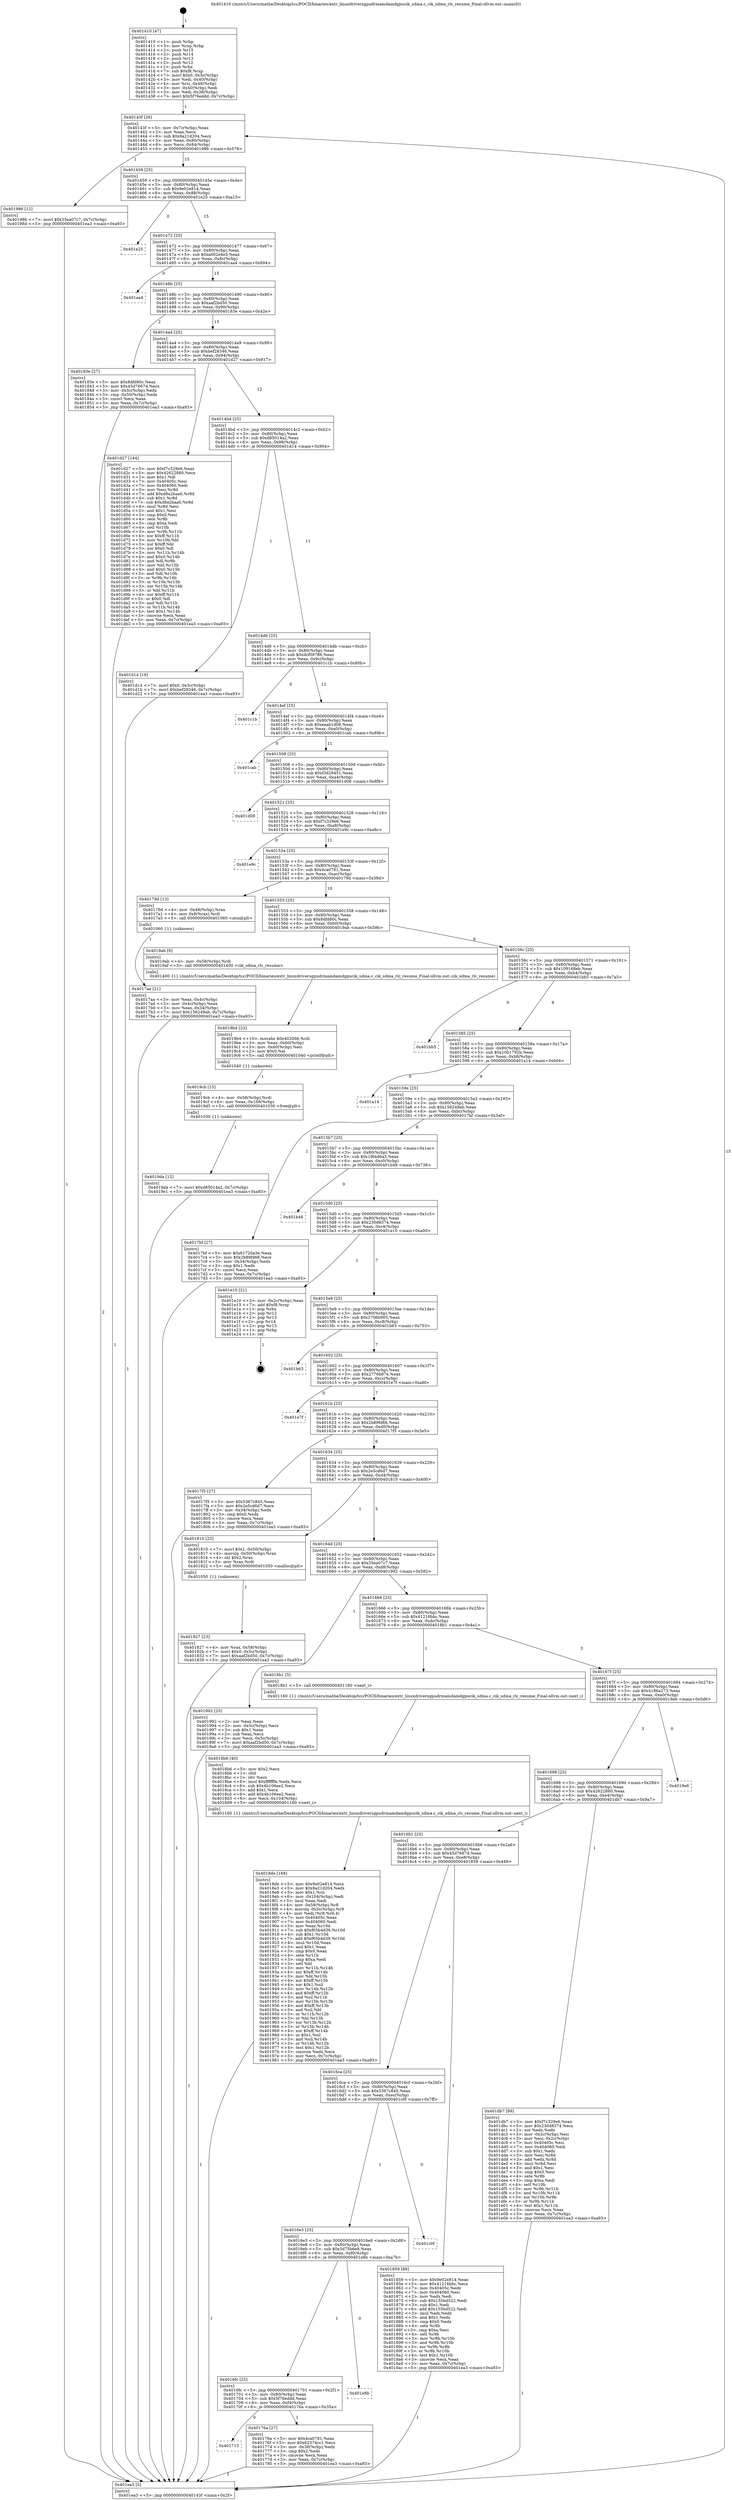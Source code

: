 digraph "0x401410" {
  label = "0x401410 (/mnt/c/Users/mathe/Desktop/tcc/POCII/binaries/extr_linuxdriversgpudrmamdamdgpucik_sdma.c_cik_sdma_rlc_resume_Final-ollvm.out::main(0))"
  labelloc = "t"
  node[shape=record]

  Entry [label="",width=0.3,height=0.3,shape=circle,fillcolor=black,style=filled]
  "0x40143f" [label="{
     0x40143f [26]\l
     | [instrs]\l
     &nbsp;&nbsp;0x40143f \<+3\>: mov -0x7c(%rbp),%eax\l
     &nbsp;&nbsp;0x401442 \<+2\>: mov %eax,%ecx\l
     &nbsp;&nbsp;0x401444 \<+6\>: sub $0x8a21d204,%ecx\l
     &nbsp;&nbsp;0x40144a \<+3\>: mov %eax,-0x80(%rbp)\l
     &nbsp;&nbsp;0x40144d \<+6\>: mov %ecx,-0x84(%rbp)\l
     &nbsp;&nbsp;0x401453 \<+6\>: je 0000000000401986 \<main+0x576\>\l
  }"]
  "0x401986" [label="{
     0x401986 [12]\l
     | [instrs]\l
     &nbsp;&nbsp;0x401986 \<+7\>: movl $0x35ea07c7,-0x7c(%rbp)\l
     &nbsp;&nbsp;0x40198d \<+5\>: jmp 0000000000401ea3 \<main+0xa93\>\l
  }"]
  "0x401459" [label="{
     0x401459 [25]\l
     | [instrs]\l
     &nbsp;&nbsp;0x401459 \<+5\>: jmp 000000000040145e \<main+0x4e\>\l
     &nbsp;&nbsp;0x40145e \<+3\>: mov -0x80(%rbp),%eax\l
     &nbsp;&nbsp;0x401461 \<+5\>: sub $0x9e02e814,%eax\l
     &nbsp;&nbsp;0x401466 \<+6\>: mov %eax,-0x88(%rbp)\l
     &nbsp;&nbsp;0x40146c \<+6\>: je 0000000000401e25 \<main+0xa15\>\l
  }"]
  Exit [label="",width=0.3,height=0.3,shape=circle,fillcolor=black,style=filled,peripheries=2]
  "0x401e25" [label="{
     0x401e25\l
  }", style=dashed]
  "0x401472" [label="{
     0x401472 [25]\l
     | [instrs]\l
     &nbsp;&nbsp;0x401472 \<+5\>: jmp 0000000000401477 \<main+0x67\>\l
     &nbsp;&nbsp;0x401477 \<+3\>: mov -0x80(%rbp),%eax\l
     &nbsp;&nbsp;0x40147a \<+5\>: sub $0xa002e4e5,%eax\l
     &nbsp;&nbsp;0x40147f \<+6\>: mov %eax,-0x8c(%rbp)\l
     &nbsp;&nbsp;0x401485 \<+6\>: je 0000000000401aa4 \<main+0x694\>\l
  }"]
  "0x4019da" [label="{
     0x4019da [12]\l
     | [instrs]\l
     &nbsp;&nbsp;0x4019da \<+7\>: movl $0xd85014a2,-0x7c(%rbp)\l
     &nbsp;&nbsp;0x4019e1 \<+5\>: jmp 0000000000401ea3 \<main+0xa93\>\l
  }"]
  "0x401aa4" [label="{
     0x401aa4\l
  }", style=dashed]
  "0x40148b" [label="{
     0x40148b [25]\l
     | [instrs]\l
     &nbsp;&nbsp;0x40148b \<+5\>: jmp 0000000000401490 \<main+0x80\>\l
     &nbsp;&nbsp;0x401490 \<+3\>: mov -0x80(%rbp),%eax\l
     &nbsp;&nbsp;0x401493 \<+5\>: sub $0xaaf2bd50,%eax\l
     &nbsp;&nbsp;0x401498 \<+6\>: mov %eax,-0x90(%rbp)\l
     &nbsp;&nbsp;0x40149e \<+6\>: je 000000000040183e \<main+0x42e\>\l
  }"]
  "0x4019cb" [label="{
     0x4019cb [15]\l
     | [instrs]\l
     &nbsp;&nbsp;0x4019cb \<+4\>: mov -0x58(%rbp),%rdi\l
     &nbsp;&nbsp;0x4019cf \<+6\>: mov %eax,-0x108(%rbp)\l
     &nbsp;&nbsp;0x4019d5 \<+5\>: call 0000000000401030 \<free@plt\>\l
     | [calls]\l
     &nbsp;&nbsp;0x401030 \{1\} (unknown)\l
  }"]
  "0x40183e" [label="{
     0x40183e [27]\l
     | [instrs]\l
     &nbsp;&nbsp;0x40183e \<+5\>: mov $0x8dfd80c,%eax\l
     &nbsp;&nbsp;0x401843 \<+5\>: mov $0x45d7667d,%ecx\l
     &nbsp;&nbsp;0x401848 \<+3\>: mov -0x5c(%rbp),%edx\l
     &nbsp;&nbsp;0x40184b \<+3\>: cmp -0x50(%rbp),%edx\l
     &nbsp;&nbsp;0x40184e \<+3\>: cmovl %ecx,%eax\l
     &nbsp;&nbsp;0x401851 \<+3\>: mov %eax,-0x7c(%rbp)\l
     &nbsp;&nbsp;0x401854 \<+5\>: jmp 0000000000401ea3 \<main+0xa93\>\l
  }"]
  "0x4014a4" [label="{
     0x4014a4 [25]\l
     | [instrs]\l
     &nbsp;&nbsp;0x4014a4 \<+5\>: jmp 00000000004014a9 \<main+0x99\>\l
     &nbsp;&nbsp;0x4014a9 \<+3\>: mov -0x80(%rbp),%eax\l
     &nbsp;&nbsp;0x4014ac \<+5\>: sub $0xbef28346,%eax\l
     &nbsp;&nbsp;0x4014b1 \<+6\>: mov %eax,-0x94(%rbp)\l
     &nbsp;&nbsp;0x4014b7 \<+6\>: je 0000000000401d27 \<main+0x917\>\l
  }"]
  "0x4019b4" [label="{
     0x4019b4 [23]\l
     | [instrs]\l
     &nbsp;&nbsp;0x4019b4 \<+10\>: movabs $0x4020d6,%rdi\l
     &nbsp;&nbsp;0x4019be \<+3\>: mov %eax,-0x60(%rbp)\l
     &nbsp;&nbsp;0x4019c1 \<+3\>: mov -0x60(%rbp),%esi\l
     &nbsp;&nbsp;0x4019c4 \<+2\>: mov $0x0,%al\l
     &nbsp;&nbsp;0x4019c6 \<+5\>: call 0000000000401040 \<printf@plt\>\l
     | [calls]\l
     &nbsp;&nbsp;0x401040 \{1\} (unknown)\l
  }"]
  "0x401d27" [label="{
     0x401d27 [144]\l
     | [instrs]\l
     &nbsp;&nbsp;0x401d27 \<+5\>: mov $0xf7c329e6,%eax\l
     &nbsp;&nbsp;0x401d2c \<+5\>: mov $0x42622880,%ecx\l
     &nbsp;&nbsp;0x401d31 \<+2\>: mov $0x1,%dl\l
     &nbsp;&nbsp;0x401d33 \<+7\>: mov 0x40405c,%esi\l
     &nbsp;&nbsp;0x401d3a \<+7\>: mov 0x404060,%edi\l
     &nbsp;&nbsp;0x401d41 \<+3\>: mov %esi,%r8d\l
     &nbsp;&nbsp;0x401d44 \<+7\>: add $0xd8a2baa0,%r8d\l
     &nbsp;&nbsp;0x401d4b \<+4\>: sub $0x1,%r8d\l
     &nbsp;&nbsp;0x401d4f \<+7\>: sub $0xd8a2baa0,%r8d\l
     &nbsp;&nbsp;0x401d56 \<+4\>: imul %r8d,%esi\l
     &nbsp;&nbsp;0x401d5a \<+3\>: and $0x1,%esi\l
     &nbsp;&nbsp;0x401d5d \<+3\>: cmp $0x0,%esi\l
     &nbsp;&nbsp;0x401d60 \<+4\>: sete %r9b\l
     &nbsp;&nbsp;0x401d64 \<+3\>: cmp $0xa,%edi\l
     &nbsp;&nbsp;0x401d67 \<+4\>: setl %r10b\l
     &nbsp;&nbsp;0x401d6b \<+3\>: mov %r9b,%r11b\l
     &nbsp;&nbsp;0x401d6e \<+4\>: xor $0xff,%r11b\l
     &nbsp;&nbsp;0x401d72 \<+3\>: mov %r10b,%bl\l
     &nbsp;&nbsp;0x401d75 \<+3\>: xor $0xff,%bl\l
     &nbsp;&nbsp;0x401d78 \<+3\>: xor $0x0,%dl\l
     &nbsp;&nbsp;0x401d7b \<+3\>: mov %r11b,%r14b\l
     &nbsp;&nbsp;0x401d7e \<+4\>: and $0x0,%r14b\l
     &nbsp;&nbsp;0x401d82 \<+3\>: and %dl,%r9b\l
     &nbsp;&nbsp;0x401d85 \<+3\>: mov %bl,%r15b\l
     &nbsp;&nbsp;0x401d88 \<+4\>: and $0x0,%r15b\l
     &nbsp;&nbsp;0x401d8c \<+3\>: and %dl,%r10b\l
     &nbsp;&nbsp;0x401d8f \<+3\>: or %r9b,%r14b\l
     &nbsp;&nbsp;0x401d92 \<+3\>: or %r10b,%r15b\l
     &nbsp;&nbsp;0x401d95 \<+3\>: xor %r15b,%r14b\l
     &nbsp;&nbsp;0x401d98 \<+3\>: or %bl,%r11b\l
     &nbsp;&nbsp;0x401d9b \<+4\>: xor $0xff,%r11b\l
     &nbsp;&nbsp;0x401d9f \<+3\>: or $0x0,%dl\l
     &nbsp;&nbsp;0x401da2 \<+3\>: and %dl,%r11b\l
     &nbsp;&nbsp;0x401da5 \<+3\>: or %r11b,%r14b\l
     &nbsp;&nbsp;0x401da8 \<+4\>: test $0x1,%r14b\l
     &nbsp;&nbsp;0x401dac \<+3\>: cmovne %ecx,%eax\l
     &nbsp;&nbsp;0x401daf \<+3\>: mov %eax,-0x7c(%rbp)\l
     &nbsp;&nbsp;0x401db2 \<+5\>: jmp 0000000000401ea3 \<main+0xa93\>\l
  }"]
  "0x4014bd" [label="{
     0x4014bd [25]\l
     | [instrs]\l
     &nbsp;&nbsp;0x4014bd \<+5\>: jmp 00000000004014c2 \<main+0xb2\>\l
     &nbsp;&nbsp;0x4014c2 \<+3\>: mov -0x80(%rbp),%eax\l
     &nbsp;&nbsp;0x4014c5 \<+5\>: sub $0xd85014a2,%eax\l
     &nbsp;&nbsp;0x4014ca \<+6\>: mov %eax,-0x98(%rbp)\l
     &nbsp;&nbsp;0x4014d0 \<+6\>: je 0000000000401d14 \<main+0x904\>\l
  }"]
  "0x4018de" [label="{
     0x4018de [168]\l
     | [instrs]\l
     &nbsp;&nbsp;0x4018de \<+5\>: mov $0x9e02e814,%ecx\l
     &nbsp;&nbsp;0x4018e3 \<+5\>: mov $0x8a21d204,%edx\l
     &nbsp;&nbsp;0x4018e8 \<+3\>: mov $0x1,%sil\l
     &nbsp;&nbsp;0x4018eb \<+6\>: mov -0x104(%rbp),%edi\l
     &nbsp;&nbsp;0x4018f1 \<+3\>: imul %eax,%edi\l
     &nbsp;&nbsp;0x4018f4 \<+4\>: mov -0x58(%rbp),%r8\l
     &nbsp;&nbsp;0x4018f8 \<+4\>: movslq -0x5c(%rbp),%r9\l
     &nbsp;&nbsp;0x4018fc \<+4\>: mov %edi,(%r8,%r9,4)\l
     &nbsp;&nbsp;0x401900 \<+7\>: mov 0x40405c,%eax\l
     &nbsp;&nbsp;0x401907 \<+7\>: mov 0x404060,%edi\l
     &nbsp;&nbsp;0x40190e \<+3\>: mov %eax,%r10d\l
     &nbsp;&nbsp;0x401911 \<+7\>: sub $0xf65b4d39,%r10d\l
     &nbsp;&nbsp;0x401918 \<+4\>: sub $0x1,%r10d\l
     &nbsp;&nbsp;0x40191c \<+7\>: add $0xf65b4d39,%r10d\l
     &nbsp;&nbsp;0x401923 \<+4\>: imul %r10d,%eax\l
     &nbsp;&nbsp;0x401927 \<+3\>: and $0x1,%eax\l
     &nbsp;&nbsp;0x40192a \<+3\>: cmp $0x0,%eax\l
     &nbsp;&nbsp;0x40192d \<+4\>: sete %r11b\l
     &nbsp;&nbsp;0x401931 \<+3\>: cmp $0xa,%edi\l
     &nbsp;&nbsp;0x401934 \<+3\>: setl %bl\l
     &nbsp;&nbsp;0x401937 \<+3\>: mov %r11b,%r14b\l
     &nbsp;&nbsp;0x40193a \<+4\>: xor $0xff,%r14b\l
     &nbsp;&nbsp;0x40193e \<+3\>: mov %bl,%r15b\l
     &nbsp;&nbsp;0x401941 \<+4\>: xor $0xff,%r15b\l
     &nbsp;&nbsp;0x401945 \<+4\>: xor $0x1,%sil\l
     &nbsp;&nbsp;0x401949 \<+3\>: mov %r14b,%r12b\l
     &nbsp;&nbsp;0x40194c \<+4\>: and $0xff,%r12b\l
     &nbsp;&nbsp;0x401950 \<+3\>: and %sil,%r11b\l
     &nbsp;&nbsp;0x401953 \<+3\>: mov %r15b,%r13b\l
     &nbsp;&nbsp;0x401956 \<+4\>: and $0xff,%r13b\l
     &nbsp;&nbsp;0x40195a \<+3\>: and %sil,%bl\l
     &nbsp;&nbsp;0x40195d \<+3\>: or %r11b,%r12b\l
     &nbsp;&nbsp;0x401960 \<+3\>: or %bl,%r13b\l
     &nbsp;&nbsp;0x401963 \<+3\>: xor %r13b,%r12b\l
     &nbsp;&nbsp;0x401966 \<+3\>: or %r15b,%r14b\l
     &nbsp;&nbsp;0x401969 \<+4\>: xor $0xff,%r14b\l
     &nbsp;&nbsp;0x40196d \<+4\>: or $0x1,%sil\l
     &nbsp;&nbsp;0x401971 \<+3\>: and %sil,%r14b\l
     &nbsp;&nbsp;0x401974 \<+3\>: or %r14b,%r12b\l
     &nbsp;&nbsp;0x401977 \<+4\>: test $0x1,%r12b\l
     &nbsp;&nbsp;0x40197b \<+3\>: cmovne %edx,%ecx\l
     &nbsp;&nbsp;0x40197e \<+3\>: mov %ecx,-0x7c(%rbp)\l
     &nbsp;&nbsp;0x401981 \<+5\>: jmp 0000000000401ea3 \<main+0xa93\>\l
  }"]
  "0x401d14" [label="{
     0x401d14 [19]\l
     | [instrs]\l
     &nbsp;&nbsp;0x401d14 \<+7\>: movl $0x0,-0x3c(%rbp)\l
     &nbsp;&nbsp;0x401d1b \<+7\>: movl $0xbef28346,-0x7c(%rbp)\l
     &nbsp;&nbsp;0x401d22 \<+5\>: jmp 0000000000401ea3 \<main+0xa93\>\l
  }"]
  "0x4014d6" [label="{
     0x4014d6 [25]\l
     | [instrs]\l
     &nbsp;&nbsp;0x4014d6 \<+5\>: jmp 00000000004014db \<main+0xcb\>\l
     &nbsp;&nbsp;0x4014db \<+3\>: mov -0x80(%rbp),%eax\l
     &nbsp;&nbsp;0x4014de \<+5\>: sub $0xdcf09786,%eax\l
     &nbsp;&nbsp;0x4014e3 \<+6\>: mov %eax,-0x9c(%rbp)\l
     &nbsp;&nbsp;0x4014e9 \<+6\>: je 0000000000401c1b \<main+0x80b\>\l
  }"]
  "0x4018b6" [label="{
     0x4018b6 [40]\l
     | [instrs]\l
     &nbsp;&nbsp;0x4018b6 \<+5\>: mov $0x2,%ecx\l
     &nbsp;&nbsp;0x4018bb \<+1\>: cltd\l
     &nbsp;&nbsp;0x4018bc \<+2\>: idiv %ecx\l
     &nbsp;&nbsp;0x4018be \<+6\>: imul $0xfffffffe,%edx,%ecx\l
     &nbsp;&nbsp;0x4018c4 \<+6\>: sub $0x4b106ee2,%ecx\l
     &nbsp;&nbsp;0x4018ca \<+3\>: add $0x1,%ecx\l
     &nbsp;&nbsp;0x4018cd \<+6\>: add $0x4b106ee2,%ecx\l
     &nbsp;&nbsp;0x4018d3 \<+6\>: mov %ecx,-0x104(%rbp)\l
     &nbsp;&nbsp;0x4018d9 \<+5\>: call 0000000000401160 \<next_i\>\l
     | [calls]\l
     &nbsp;&nbsp;0x401160 \{1\} (/mnt/c/Users/mathe/Desktop/tcc/POCII/binaries/extr_linuxdriversgpudrmamdamdgpucik_sdma.c_cik_sdma_rlc_resume_Final-ollvm.out::next_i)\l
  }"]
  "0x401c1b" [label="{
     0x401c1b\l
  }", style=dashed]
  "0x4014ef" [label="{
     0x4014ef [25]\l
     | [instrs]\l
     &nbsp;&nbsp;0x4014ef \<+5\>: jmp 00000000004014f4 \<main+0xe4\>\l
     &nbsp;&nbsp;0x4014f4 \<+3\>: mov -0x80(%rbp),%eax\l
     &nbsp;&nbsp;0x4014f7 \<+5\>: sub $0xeaab1d08,%eax\l
     &nbsp;&nbsp;0x4014fc \<+6\>: mov %eax,-0xa0(%rbp)\l
     &nbsp;&nbsp;0x401502 \<+6\>: je 0000000000401cab \<main+0x89b\>\l
  }"]
  "0x401827" [label="{
     0x401827 [23]\l
     | [instrs]\l
     &nbsp;&nbsp;0x401827 \<+4\>: mov %rax,-0x58(%rbp)\l
     &nbsp;&nbsp;0x40182b \<+7\>: movl $0x0,-0x5c(%rbp)\l
     &nbsp;&nbsp;0x401832 \<+7\>: movl $0xaaf2bd50,-0x7c(%rbp)\l
     &nbsp;&nbsp;0x401839 \<+5\>: jmp 0000000000401ea3 \<main+0xa93\>\l
  }"]
  "0x401cab" [label="{
     0x401cab\l
  }", style=dashed]
  "0x401508" [label="{
     0x401508 [25]\l
     | [instrs]\l
     &nbsp;&nbsp;0x401508 \<+5\>: jmp 000000000040150d \<main+0xfd\>\l
     &nbsp;&nbsp;0x40150d \<+3\>: mov -0x80(%rbp),%eax\l
     &nbsp;&nbsp;0x401510 \<+5\>: sub $0xf3d28451,%eax\l
     &nbsp;&nbsp;0x401515 \<+6\>: mov %eax,-0xa4(%rbp)\l
     &nbsp;&nbsp;0x40151b \<+6\>: je 0000000000401d08 \<main+0x8f8\>\l
  }"]
  "0x4017aa" [label="{
     0x4017aa [21]\l
     | [instrs]\l
     &nbsp;&nbsp;0x4017aa \<+3\>: mov %eax,-0x4c(%rbp)\l
     &nbsp;&nbsp;0x4017ad \<+3\>: mov -0x4c(%rbp),%eax\l
     &nbsp;&nbsp;0x4017b0 \<+3\>: mov %eax,-0x34(%rbp)\l
     &nbsp;&nbsp;0x4017b3 \<+7\>: movl $0x156249ab,-0x7c(%rbp)\l
     &nbsp;&nbsp;0x4017ba \<+5\>: jmp 0000000000401ea3 \<main+0xa93\>\l
  }"]
  "0x401d08" [label="{
     0x401d08\l
  }", style=dashed]
  "0x401521" [label="{
     0x401521 [25]\l
     | [instrs]\l
     &nbsp;&nbsp;0x401521 \<+5\>: jmp 0000000000401526 \<main+0x116\>\l
     &nbsp;&nbsp;0x401526 \<+3\>: mov -0x80(%rbp),%eax\l
     &nbsp;&nbsp;0x401529 \<+5\>: sub $0xf7c329e6,%eax\l
     &nbsp;&nbsp;0x40152e \<+6\>: mov %eax,-0xa8(%rbp)\l
     &nbsp;&nbsp;0x401534 \<+6\>: je 0000000000401e9c \<main+0xa8c\>\l
  }"]
  "0x401410" [label="{
     0x401410 [47]\l
     | [instrs]\l
     &nbsp;&nbsp;0x401410 \<+1\>: push %rbp\l
     &nbsp;&nbsp;0x401411 \<+3\>: mov %rsp,%rbp\l
     &nbsp;&nbsp;0x401414 \<+2\>: push %r15\l
     &nbsp;&nbsp;0x401416 \<+2\>: push %r14\l
     &nbsp;&nbsp;0x401418 \<+2\>: push %r13\l
     &nbsp;&nbsp;0x40141a \<+2\>: push %r12\l
     &nbsp;&nbsp;0x40141c \<+1\>: push %rbx\l
     &nbsp;&nbsp;0x40141d \<+7\>: sub $0xf8,%rsp\l
     &nbsp;&nbsp;0x401424 \<+7\>: movl $0x0,-0x3c(%rbp)\l
     &nbsp;&nbsp;0x40142b \<+3\>: mov %edi,-0x40(%rbp)\l
     &nbsp;&nbsp;0x40142e \<+4\>: mov %rsi,-0x48(%rbp)\l
     &nbsp;&nbsp;0x401432 \<+3\>: mov -0x40(%rbp),%edi\l
     &nbsp;&nbsp;0x401435 \<+3\>: mov %edi,-0x38(%rbp)\l
     &nbsp;&nbsp;0x401438 \<+7\>: movl $0x5f76eddd,-0x7c(%rbp)\l
  }"]
  "0x401e9c" [label="{
     0x401e9c\l
  }", style=dashed]
  "0x40153a" [label="{
     0x40153a [25]\l
     | [instrs]\l
     &nbsp;&nbsp;0x40153a \<+5\>: jmp 000000000040153f \<main+0x12f\>\l
     &nbsp;&nbsp;0x40153f \<+3\>: mov -0x80(%rbp),%eax\l
     &nbsp;&nbsp;0x401542 \<+5\>: sub $0x4ca0781,%eax\l
     &nbsp;&nbsp;0x401547 \<+6\>: mov %eax,-0xac(%rbp)\l
     &nbsp;&nbsp;0x40154d \<+6\>: je 000000000040179d \<main+0x38d\>\l
  }"]
  "0x401ea3" [label="{
     0x401ea3 [5]\l
     | [instrs]\l
     &nbsp;&nbsp;0x401ea3 \<+5\>: jmp 000000000040143f \<main+0x2f\>\l
  }"]
  "0x40179d" [label="{
     0x40179d [13]\l
     | [instrs]\l
     &nbsp;&nbsp;0x40179d \<+4\>: mov -0x48(%rbp),%rax\l
     &nbsp;&nbsp;0x4017a1 \<+4\>: mov 0x8(%rax),%rdi\l
     &nbsp;&nbsp;0x4017a5 \<+5\>: call 0000000000401060 \<atoi@plt\>\l
     | [calls]\l
     &nbsp;&nbsp;0x401060 \{1\} (unknown)\l
  }"]
  "0x401553" [label="{
     0x401553 [25]\l
     | [instrs]\l
     &nbsp;&nbsp;0x401553 \<+5\>: jmp 0000000000401558 \<main+0x148\>\l
     &nbsp;&nbsp;0x401558 \<+3\>: mov -0x80(%rbp),%eax\l
     &nbsp;&nbsp;0x40155b \<+5\>: sub $0x8dfd80c,%eax\l
     &nbsp;&nbsp;0x401560 \<+6\>: mov %eax,-0xb0(%rbp)\l
     &nbsp;&nbsp;0x401566 \<+6\>: je 00000000004019ab \<main+0x59b\>\l
  }"]
  "0x401715" [label="{
     0x401715\l
  }", style=dashed]
  "0x4019ab" [label="{
     0x4019ab [9]\l
     | [instrs]\l
     &nbsp;&nbsp;0x4019ab \<+4\>: mov -0x58(%rbp),%rdi\l
     &nbsp;&nbsp;0x4019af \<+5\>: call 0000000000401400 \<cik_sdma_rlc_resume\>\l
     | [calls]\l
     &nbsp;&nbsp;0x401400 \{1\} (/mnt/c/Users/mathe/Desktop/tcc/POCII/binaries/extr_linuxdriversgpudrmamdamdgpucik_sdma.c_cik_sdma_rlc_resume_Final-ollvm.out::cik_sdma_rlc_resume)\l
  }"]
  "0x40156c" [label="{
     0x40156c [25]\l
     | [instrs]\l
     &nbsp;&nbsp;0x40156c \<+5\>: jmp 0000000000401571 \<main+0x161\>\l
     &nbsp;&nbsp;0x401571 \<+3\>: mov -0x80(%rbp),%eax\l
     &nbsp;&nbsp;0x401574 \<+5\>: sub $0x109168eb,%eax\l
     &nbsp;&nbsp;0x401579 \<+6\>: mov %eax,-0xb4(%rbp)\l
     &nbsp;&nbsp;0x40157f \<+6\>: je 0000000000401bb5 \<main+0x7a5\>\l
  }"]
  "0x40176a" [label="{
     0x40176a [27]\l
     | [instrs]\l
     &nbsp;&nbsp;0x40176a \<+5\>: mov $0x4ca0781,%eax\l
     &nbsp;&nbsp;0x40176f \<+5\>: mov $0x62374cc1,%ecx\l
     &nbsp;&nbsp;0x401774 \<+3\>: mov -0x38(%rbp),%edx\l
     &nbsp;&nbsp;0x401777 \<+3\>: cmp $0x2,%edx\l
     &nbsp;&nbsp;0x40177a \<+3\>: cmovne %ecx,%eax\l
     &nbsp;&nbsp;0x40177d \<+3\>: mov %eax,-0x7c(%rbp)\l
     &nbsp;&nbsp;0x401780 \<+5\>: jmp 0000000000401ea3 \<main+0xa93\>\l
  }"]
  "0x401bb5" [label="{
     0x401bb5\l
  }", style=dashed]
  "0x401585" [label="{
     0x401585 [25]\l
     | [instrs]\l
     &nbsp;&nbsp;0x401585 \<+5\>: jmp 000000000040158a \<main+0x17a\>\l
     &nbsp;&nbsp;0x40158a \<+3\>: mov -0x80(%rbp),%eax\l
     &nbsp;&nbsp;0x40158d \<+5\>: sub $0x10b1792b,%eax\l
     &nbsp;&nbsp;0x401592 \<+6\>: mov %eax,-0xb8(%rbp)\l
     &nbsp;&nbsp;0x401598 \<+6\>: je 0000000000401a14 \<main+0x604\>\l
  }"]
  "0x4016fc" [label="{
     0x4016fc [25]\l
     | [instrs]\l
     &nbsp;&nbsp;0x4016fc \<+5\>: jmp 0000000000401701 \<main+0x2f1\>\l
     &nbsp;&nbsp;0x401701 \<+3\>: mov -0x80(%rbp),%eax\l
     &nbsp;&nbsp;0x401704 \<+5\>: sub $0x5f76eddd,%eax\l
     &nbsp;&nbsp;0x401709 \<+6\>: mov %eax,-0xf4(%rbp)\l
     &nbsp;&nbsp;0x40170f \<+6\>: je 000000000040176a \<main+0x35a\>\l
  }"]
  "0x401a14" [label="{
     0x401a14\l
  }", style=dashed]
  "0x40159e" [label="{
     0x40159e [25]\l
     | [instrs]\l
     &nbsp;&nbsp;0x40159e \<+5\>: jmp 00000000004015a3 \<main+0x193\>\l
     &nbsp;&nbsp;0x4015a3 \<+3\>: mov -0x80(%rbp),%eax\l
     &nbsp;&nbsp;0x4015a6 \<+5\>: sub $0x156249ab,%eax\l
     &nbsp;&nbsp;0x4015ab \<+6\>: mov %eax,-0xbc(%rbp)\l
     &nbsp;&nbsp;0x4015b1 \<+6\>: je 00000000004017bf \<main+0x3af\>\l
  }"]
  "0x401e8b" [label="{
     0x401e8b\l
  }", style=dashed]
  "0x4017bf" [label="{
     0x4017bf [27]\l
     | [instrs]\l
     &nbsp;&nbsp;0x4017bf \<+5\>: mov $0x61720a3e,%eax\l
     &nbsp;&nbsp;0x4017c4 \<+5\>: mov $0x2b89fd66,%ecx\l
     &nbsp;&nbsp;0x4017c9 \<+3\>: mov -0x34(%rbp),%edx\l
     &nbsp;&nbsp;0x4017cc \<+3\>: cmp $0x1,%edx\l
     &nbsp;&nbsp;0x4017cf \<+3\>: cmovl %ecx,%eax\l
     &nbsp;&nbsp;0x4017d2 \<+3\>: mov %eax,-0x7c(%rbp)\l
     &nbsp;&nbsp;0x4017d5 \<+5\>: jmp 0000000000401ea3 \<main+0xa93\>\l
  }"]
  "0x4015b7" [label="{
     0x4015b7 [25]\l
     | [instrs]\l
     &nbsp;&nbsp;0x4015b7 \<+5\>: jmp 00000000004015bc \<main+0x1ac\>\l
     &nbsp;&nbsp;0x4015bc \<+3\>: mov -0x80(%rbp),%eax\l
     &nbsp;&nbsp;0x4015bf \<+5\>: sub $0x1f64d6a3,%eax\l
     &nbsp;&nbsp;0x4015c4 \<+6\>: mov %eax,-0xc0(%rbp)\l
     &nbsp;&nbsp;0x4015ca \<+6\>: je 0000000000401b48 \<main+0x738\>\l
  }"]
  "0x4016e3" [label="{
     0x4016e3 [25]\l
     | [instrs]\l
     &nbsp;&nbsp;0x4016e3 \<+5\>: jmp 00000000004016e8 \<main+0x2d8\>\l
     &nbsp;&nbsp;0x4016e8 \<+3\>: mov -0x80(%rbp),%eax\l
     &nbsp;&nbsp;0x4016eb \<+5\>: sub $0x5d75b6e8,%eax\l
     &nbsp;&nbsp;0x4016f0 \<+6\>: mov %eax,-0xf0(%rbp)\l
     &nbsp;&nbsp;0x4016f6 \<+6\>: je 0000000000401e8b \<main+0xa7b\>\l
  }"]
  "0x401b48" [label="{
     0x401b48\l
  }", style=dashed]
  "0x4015d0" [label="{
     0x4015d0 [25]\l
     | [instrs]\l
     &nbsp;&nbsp;0x4015d0 \<+5\>: jmp 00000000004015d5 \<main+0x1c5\>\l
     &nbsp;&nbsp;0x4015d5 \<+3\>: mov -0x80(%rbp),%eax\l
     &nbsp;&nbsp;0x4015d8 \<+5\>: sub $0x230d8374,%eax\l
     &nbsp;&nbsp;0x4015dd \<+6\>: mov %eax,-0xc4(%rbp)\l
     &nbsp;&nbsp;0x4015e3 \<+6\>: je 0000000000401e10 \<main+0xa00\>\l
  }"]
  "0x401c0f" [label="{
     0x401c0f\l
  }", style=dashed]
  "0x401e10" [label="{
     0x401e10 [21]\l
     | [instrs]\l
     &nbsp;&nbsp;0x401e10 \<+3\>: mov -0x2c(%rbp),%eax\l
     &nbsp;&nbsp;0x401e13 \<+7\>: add $0xf8,%rsp\l
     &nbsp;&nbsp;0x401e1a \<+1\>: pop %rbx\l
     &nbsp;&nbsp;0x401e1b \<+2\>: pop %r12\l
     &nbsp;&nbsp;0x401e1d \<+2\>: pop %r13\l
     &nbsp;&nbsp;0x401e1f \<+2\>: pop %r14\l
     &nbsp;&nbsp;0x401e21 \<+2\>: pop %r15\l
     &nbsp;&nbsp;0x401e23 \<+1\>: pop %rbp\l
     &nbsp;&nbsp;0x401e24 \<+1\>: ret\l
  }"]
  "0x4015e9" [label="{
     0x4015e9 [25]\l
     | [instrs]\l
     &nbsp;&nbsp;0x4015e9 \<+5\>: jmp 00000000004015ee \<main+0x1de\>\l
     &nbsp;&nbsp;0x4015ee \<+3\>: mov -0x80(%rbp),%eax\l
     &nbsp;&nbsp;0x4015f1 \<+5\>: sub $0x2706b905,%eax\l
     &nbsp;&nbsp;0x4015f6 \<+6\>: mov %eax,-0xc8(%rbp)\l
     &nbsp;&nbsp;0x4015fc \<+6\>: je 0000000000401b63 \<main+0x753\>\l
  }"]
  "0x4016ca" [label="{
     0x4016ca [25]\l
     | [instrs]\l
     &nbsp;&nbsp;0x4016ca \<+5\>: jmp 00000000004016cf \<main+0x2bf\>\l
     &nbsp;&nbsp;0x4016cf \<+3\>: mov -0x80(%rbp),%eax\l
     &nbsp;&nbsp;0x4016d2 \<+5\>: sub $0x5367c845,%eax\l
     &nbsp;&nbsp;0x4016d7 \<+6\>: mov %eax,-0xec(%rbp)\l
     &nbsp;&nbsp;0x4016dd \<+6\>: je 0000000000401c0f \<main+0x7ff\>\l
  }"]
  "0x401b63" [label="{
     0x401b63\l
  }", style=dashed]
  "0x401602" [label="{
     0x401602 [25]\l
     | [instrs]\l
     &nbsp;&nbsp;0x401602 \<+5\>: jmp 0000000000401607 \<main+0x1f7\>\l
     &nbsp;&nbsp;0x401607 \<+3\>: mov -0x80(%rbp),%eax\l
     &nbsp;&nbsp;0x40160a \<+5\>: sub $0x2776b87e,%eax\l
     &nbsp;&nbsp;0x40160f \<+6\>: mov %eax,-0xcc(%rbp)\l
     &nbsp;&nbsp;0x401615 \<+6\>: je 0000000000401e7f \<main+0xa6f\>\l
  }"]
  "0x401859" [label="{
     0x401859 [88]\l
     | [instrs]\l
     &nbsp;&nbsp;0x401859 \<+5\>: mov $0x9e02e814,%eax\l
     &nbsp;&nbsp;0x40185e \<+5\>: mov $0x41216bbc,%ecx\l
     &nbsp;&nbsp;0x401863 \<+7\>: mov 0x40405c,%edx\l
     &nbsp;&nbsp;0x40186a \<+7\>: mov 0x404060,%esi\l
     &nbsp;&nbsp;0x401871 \<+2\>: mov %edx,%edi\l
     &nbsp;&nbsp;0x401873 \<+6\>: sub $0x155bd522,%edi\l
     &nbsp;&nbsp;0x401879 \<+3\>: sub $0x1,%edi\l
     &nbsp;&nbsp;0x40187c \<+6\>: add $0x155bd522,%edi\l
     &nbsp;&nbsp;0x401882 \<+3\>: imul %edi,%edx\l
     &nbsp;&nbsp;0x401885 \<+3\>: and $0x1,%edx\l
     &nbsp;&nbsp;0x401888 \<+3\>: cmp $0x0,%edx\l
     &nbsp;&nbsp;0x40188b \<+4\>: sete %r8b\l
     &nbsp;&nbsp;0x40188f \<+3\>: cmp $0xa,%esi\l
     &nbsp;&nbsp;0x401892 \<+4\>: setl %r9b\l
     &nbsp;&nbsp;0x401896 \<+3\>: mov %r8b,%r10b\l
     &nbsp;&nbsp;0x401899 \<+3\>: and %r9b,%r10b\l
     &nbsp;&nbsp;0x40189c \<+3\>: xor %r9b,%r8b\l
     &nbsp;&nbsp;0x40189f \<+3\>: or %r8b,%r10b\l
     &nbsp;&nbsp;0x4018a2 \<+4\>: test $0x1,%r10b\l
     &nbsp;&nbsp;0x4018a6 \<+3\>: cmovne %ecx,%eax\l
     &nbsp;&nbsp;0x4018a9 \<+3\>: mov %eax,-0x7c(%rbp)\l
     &nbsp;&nbsp;0x4018ac \<+5\>: jmp 0000000000401ea3 \<main+0xa93\>\l
  }"]
  "0x401e7f" [label="{
     0x401e7f\l
  }", style=dashed]
  "0x40161b" [label="{
     0x40161b [25]\l
     | [instrs]\l
     &nbsp;&nbsp;0x40161b \<+5\>: jmp 0000000000401620 \<main+0x210\>\l
     &nbsp;&nbsp;0x401620 \<+3\>: mov -0x80(%rbp),%eax\l
     &nbsp;&nbsp;0x401623 \<+5\>: sub $0x2b89fd66,%eax\l
     &nbsp;&nbsp;0x401628 \<+6\>: mov %eax,-0xd0(%rbp)\l
     &nbsp;&nbsp;0x40162e \<+6\>: je 00000000004017f5 \<main+0x3e5\>\l
  }"]
  "0x4016b1" [label="{
     0x4016b1 [25]\l
     | [instrs]\l
     &nbsp;&nbsp;0x4016b1 \<+5\>: jmp 00000000004016b6 \<main+0x2a6\>\l
     &nbsp;&nbsp;0x4016b6 \<+3\>: mov -0x80(%rbp),%eax\l
     &nbsp;&nbsp;0x4016b9 \<+5\>: sub $0x45d7667d,%eax\l
     &nbsp;&nbsp;0x4016be \<+6\>: mov %eax,-0xe8(%rbp)\l
     &nbsp;&nbsp;0x4016c4 \<+6\>: je 0000000000401859 \<main+0x449\>\l
  }"]
  "0x4017f5" [label="{
     0x4017f5 [27]\l
     | [instrs]\l
     &nbsp;&nbsp;0x4017f5 \<+5\>: mov $0x5367c845,%eax\l
     &nbsp;&nbsp;0x4017fa \<+5\>: mov $0x2e5cd6d7,%ecx\l
     &nbsp;&nbsp;0x4017ff \<+3\>: mov -0x34(%rbp),%edx\l
     &nbsp;&nbsp;0x401802 \<+3\>: cmp $0x0,%edx\l
     &nbsp;&nbsp;0x401805 \<+3\>: cmove %ecx,%eax\l
     &nbsp;&nbsp;0x401808 \<+3\>: mov %eax,-0x7c(%rbp)\l
     &nbsp;&nbsp;0x40180b \<+5\>: jmp 0000000000401ea3 \<main+0xa93\>\l
  }"]
  "0x401634" [label="{
     0x401634 [25]\l
     | [instrs]\l
     &nbsp;&nbsp;0x401634 \<+5\>: jmp 0000000000401639 \<main+0x229\>\l
     &nbsp;&nbsp;0x401639 \<+3\>: mov -0x80(%rbp),%eax\l
     &nbsp;&nbsp;0x40163c \<+5\>: sub $0x2e5cd6d7,%eax\l
     &nbsp;&nbsp;0x401641 \<+6\>: mov %eax,-0xd4(%rbp)\l
     &nbsp;&nbsp;0x401647 \<+6\>: je 0000000000401810 \<main+0x400\>\l
  }"]
  "0x401db7" [label="{
     0x401db7 [89]\l
     | [instrs]\l
     &nbsp;&nbsp;0x401db7 \<+5\>: mov $0xf7c329e6,%eax\l
     &nbsp;&nbsp;0x401dbc \<+5\>: mov $0x230d8374,%ecx\l
     &nbsp;&nbsp;0x401dc1 \<+2\>: xor %edx,%edx\l
     &nbsp;&nbsp;0x401dc3 \<+3\>: mov -0x3c(%rbp),%esi\l
     &nbsp;&nbsp;0x401dc6 \<+3\>: mov %esi,-0x2c(%rbp)\l
     &nbsp;&nbsp;0x401dc9 \<+7\>: mov 0x40405c,%esi\l
     &nbsp;&nbsp;0x401dd0 \<+7\>: mov 0x404060,%edi\l
     &nbsp;&nbsp;0x401dd7 \<+3\>: sub $0x1,%edx\l
     &nbsp;&nbsp;0x401dda \<+3\>: mov %esi,%r8d\l
     &nbsp;&nbsp;0x401ddd \<+3\>: add %edx,%r8d\l
     &nbsp;&nbsp;0x401de0 \<+4\>: imul %r8d,%esi\l
     &nbsp;&nbsp;0x401de4 \<+3\>: and $0x1,%esi\l
     &nbsp;&nbsp;0x401de7 \<+3\>: cmp $0x0,%esi\l
     &nbsp;&nbsp;0x401dea \<+4\>: sete %r9b\l
     &nbsp;&nbsp;0x401dee \<+3\>: cmp $0xa,%edi\l
     &nbsp;&nbsp;0x401df1 \<+4\>: setl %r10b\l
     &nbsp;&nbsp;0x401df5 \<+3\>: mov %r9b,%r11b\l
     &nbsp;&nbsp;0x401df8 \<+3\>: and %r10b,%r11b\l
     &nbsp;&nbsp;0x401dfb \<+3\>: xor %r10b,%r9b\l
     &nbsp;&nbsp;0x401dfe \<+3\>: or %r9b,%r11b\l
     &nbsp;&nbsp;0x401e01 \<+4\>: test $0x1,%r11b\l
     &nbsp;&nbsp;0x401e05 \<+3\>: cmovne %ecx,%eax\l
     &nbsp;&nbsp;0x401e08 \<+3\>: mov %eax,-0x7c(%rbp)\l
     &nbsp;&nbsp;0x401e0b \<+5\>: jmp 0000000000401ea3 \<main+0xa93\>\l
  }"]
  "0x401810" [label="{
     0x401810 [23]\l
     | [instrs]\l
     &nbsp;&nbsp;0x401810 \<+7\>: movl $0x1,-0x50(%rbp)\l
     &nbsp;&nbsp;0x401817 \<+4\>: movslq -0x50(%rbp),%rax\l
     &nbsp;&nbsp;0x40181b \<+4\>: shl $0x2,%rax\l
     &nbsp;&nbsp;0x40181f \<+3\>: mov %rax,%rdi\l
     &nbsp;&nbsp;0x401822 \<+5\>: call 0000000000401050 \<malloc@plt\>\l
     | [calls]\l
     &nbsp;&nbsp;0x401050 \{1\} (unknown)\l
  }"]
  "0x40164d" [label="{
     0x40164d [25]\l
     | [instrs]\l
     &nbsp;&nbsp;0x40164d \<+5\>: jmp 0000000000401652 \<main+0x242\>\l
     &nbsp;&nbsp;0x401652 \<+3\>: mov -0x80(%rbp),%eax\l
     &nbsp;&nbsp;0x401655 \<+5\>: sub $0x35ea07c7,%eax\l
     &nbsp;&nbsp;0x40165a \<+6\>: mov %eax,-0xd8(%rbp)\l
     &nbsp;&nbsp;0x401660 \<+6\>: je 0000000000401992 \<main+0x582\>\l
  }"]
  "0x401698" [label="{
     0x401698 [25]\l
     | [instrs]\l
     &nbsp;&nbsp;0x401698 \<+5\>: jmp 000000000040169d \<main+0x28d\>\l
     &nbsp;&nbsp;0x40169d \<+3\>: mov -0x80(%rbp),%eax\l
     &nbsp;&nbsp;0x4016a0 \<+5\>: sub $0x42622880,%eax\l
     &nbsp;&nbsp;0x4016a5 \<+6\>: mov %eax,-0xe4(%rbp)\l
     &nbsp;&nbsp;0x4016ab \<+6\>: je 0000000000401db7 \<main+0x9a7\>\l
  }"]
  "0x401992" [label="{
     0x401992 [25]\l
     | [instrs]\l
     &nbsp;&nbsp;0x401992 \<+2\>: xor %eax,%eax\l
     &nbsp;&nbsp;0x401994 \<+3\>: mov -0x5c(%rbp),%ecx\l
     &nbsp;&nbsp;0x401997 \<+3\>: sub $0x1,%eax\l
     &nbsp;&nbsp;0x40199a \<+2\>: sub %eax,%ecx\l
     &nbsp;&nbsp;0x40199c \<+3\>: mov %ecx,-0x5c(%rbp)\l
     &nbsp;&nbsp;0x40199f \<+7\>: movl $0xaaf2bd50,-0x7c(%rbp)\l
     &nbsp;&nbsp;0x4019a6 \<+5\>: jmp 0000000000401ea3 \<main+0xa93\>\l
  }"]
  "0x401666" [label="{
     0x401666 [25]\l
     | [instrs]\l
     &nbsp;&nbsp;0x401666 \<+5\>: jmp 000000000040166b \<main+0x25b\>\l
     &nbsp;&nbsp;0x40166b \<+3\>: mov -0x80(%rbp),%eax\l
     &nbsp;&nbsp;0x40166e \<+5\>: sub $0x41216bbc,%eax\l
     &nbsp;&nbsp;0x401673 \<+6\>: mov %eax,-0xdc(%rbp)\l
     &nbsp;&nbsp;0x401679 \<+6\>: je 00000000004018b1 \<main+0x4a1\>\l
  }"]
  "0x4019e6" [label="{
     0x4019e6\l
  }", style=dashed]
  "0x4018b1" [label="{
     0x4018b1 [5]\l
     | [instrs]\l
     &nbsp;&nbsp;0x4018b1 \<+5\>: call 0000000000401160 \<next_i\>\l
     | [calls]\l
     &nbsp;&nbsp;0x401160 \{1\} (/mnt/c/Users/mathe/Desktop/tcc/POCII/binaries/extr_linuxdriversgpudrmamdamdgpucik_sdma.c_cik_sdma_rlc_resume_Final-ollvm.out::next_i)\l
  }"]
  "0x40167f" [label="{
     0x40167f [25]\l
     | [instrs]\l
     &nbsp;&nbsp;0x40167f \<+5\>: jmp 0000000000401684 \<main+0x274\>\l
     &nbsp;&nbsp;0x401684 \<+3\>: mov -0x80(%rbp),%eax\l
     &nbsp;&nbsp;0x401687 \<+5\>: sub $0x4186a273,%eax\l
     &nbsp;&nbsp;0x40168c \<+6\>: mov %eax,-0xe0(%rbp)\l
     &nbsp;&nbsp;0x401692 \<+6\>: je 00000000004019e6 \<main+0x5d6\>\l
  }"]
  Entry -> "0x401410" [label=" 1"]
  "0x40143f" -> "0x401986" [label=" 1"]
  "0x40143f" -> "0x401459" [label=" 15"]
  "0x401e10" -> Exit [label=" 1"]
  "0x401459" -> "0x401e25" [label=" 0"]
  "0x401459" -> "0x401472" [label=" 15"]
  "0x401db7" -> "0x401ea3" [label=" 1"]
  "0x401472" -> "0x401aa4" [label=" 0"]
  "0x401472" -> "0x40148b" [label=" 15"]
  "0x401d27" -> "0x401ea3" [label=" 1"]
  "0x40148b" -> "0x40183e" [label=" 2"]
  "0x40148b" -> "0x4014a4" [label=" 13"]
  "0x401d14" -> "0x401ea3" [label=" 1"]
  "0x4014a4" -> "0x401d27" [label=" 1"]
  "0x4014a4" -> "0x4014bd" [label=" 12"]
  "0x4019da" -> "0x401ea3" [label=" 1"]
  "0x4014bd" -> "0x401d14" [label=" 1"]
  "0x4014bd" -> "0x4014d6" [label=" 11"]
  "0x4019cb" -> "0x4019da" [label=" 1"]
  "0x4014d6" -> "0x401c1b" [label=" 0"]
  "0x4014d6" -> "0x4014ef" [label=" 11"]
  "0x4019b4" -> "0x4019cb" [label=" 1"]
  "0x4014ef" -> "0x401cab" [label=" 0"]
  "0x4014ef" -> "0x401508" [label=" 11"]
  "0x4019ab" -> "0x4019b4" [label=" 1"]
  "0x401508" -> "0x401d08" [label=" 0"]
  "0x401508" -> "0x401521" [label=" 11"]
  "0x401992" -> "0x401ea3" [label=" 1"]
  "0x401521" -> "0x401e9c" [label=" 0"]
  "0x401521" -> "0x40153a" [label=" 11"]
  "0x401986" -> "0x401ea3" [label=" 1"]
  "0x40153a" -> "0x40179d" [label=" 1"]
  "0x40153a" -> "0x401553" [label=" 10"]
  "0x4018de" -> "0x401ea3" [label=" 1"]
  "0x401553" -> "0x4019ab" [label=" 1"]
  "0x401553" -> "0x40156c" [label=" 9"]
  "0x4018b6" -> "0x4018de" [label=" 1"]
  "0x40156c" -> "0x401bb5" [label=" 0"]
  "0x40156c" -> "0x401585" [label=" 9"]
  "0x4018b1" -> "0x4018b6" [label=" 1"]
  "0x401585" -> "0x401a14" [label=" 0"]
  "0x401585" -> "0x40159e" [label=" 9"]
  "0x40183e" -> "0x401ea3" [label=" 2"]
  "0x40159e" -> "0x4017bf" [label=" 1"]
  "0x40159e" -> "0x4015b7" [label=" 8"]
  "0x401827" -> "0x401ea3" [label=" 1"]
  "0x4015b7" -> "0x401b48" [label=" 0"]
  "0x4015b7" -> "0x4015d0" [label=" 8"]
  "0x4017f5" -> "0x401ea3" [label=" 1"]
  "0x4015d0" -> "0x401e10" [label=" 1"]
  "0x4015d0" -> "0x4015e9" [label=" 7"]
  "0x4017bf" -> "0x401ea3" [label=" 1"]
  "0x4015e9" -> "0x401b63" [label=" 0"]
  "0x4015e9" -> "0x401602" [label=" 7"]
  "0x40179d" -> "0x4017aa" [label=" 1"]
  "0x401602" -> "0x401e7f" [label=" 0"]
  "0x401602" -> "0x40161b" [label=" 7"]
  "0x401ea3" -> "0x40143f" [label=" 15"]
  "0x40161b" -> "0x4017f5" [label=" 1"]
  "0x40161b" -> "0x401634" [label=" 6"]
  "0x40176a" -> "0x401ea3" [label=" 1"]
  "0x401634" -> "0x401810" [label=" 1"]
  "0x401634" -> "0x40164d" [label=" 5"]
  "0x4016fc" -> "0x401715" [label=" 0"]
  "0x40164d" -> "0x401992" [label=" 1"]
  "0x40164d" -> "0x401666" [label=" 4"]
  "0x401859" -> "0x401ea3" [label=" 1"]
  "0x401666" -> "0x4018b1" [label=" 1"]
  "0x401666" -> "0x40167f" [label=" 3"]
  "0x4016e3" -> "0x4016fc" [label=" 1"]
  "0x40167f" -> "0x4019e6" [label=" 0"]
  "0x40167f" -> "0x401698" [label=" 3"]
  "0x4016fc" -> "0x40176a" [label=" 1"]
  "0x401698" -> "0x401db7" [label=" 1"]
  "0x401698" -> "0x4016b1" [label=" 2"]
  "0x401410" -> "0x40143f" [label=" 1"]
  "0x4016b1" -> "0x401859" [label=" 1"]
  "0x4016b1" -> "0x4016ca" [label=" 1"]
  "0x4017aa" -> "0x401ea3" [label=" 1"]
  "0x4016ca" -> "0x401c0f" [label=" 0"]
  "0x4016ca" -> "0x4016e3" [label=" 1"]
  "0x401810" -> "0x401827" [label=" 1"]
  "0x4016e3" -> "0x401e8b" [label=" 0"]
}
